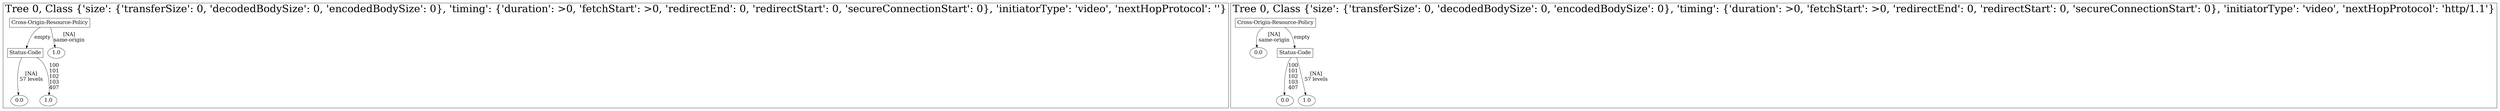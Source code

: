 /*
Generated by:
    http://https://github.com/h2oai/h2o-3/tree/master/h2o-genmodel/src/main/java/hex/genmodel/tools/PrintMojo.java
*/

/*
On a mac:

$ brew install graphviz
$ dot -Tpng file.gv -o file.png
$ open file.png
*/

digraph G {

subgraph cluster_0 {
/* Nodes */

/* Level 0 */
{
"SG_0_Node_0" [shape=box, fontsize=20, label="Cross-Origin-Resource-Policy"]
}

/* Level 1 */
{
"SG_0_Node_1" [shape=box, fontsize=20, label="Status-Code"]
"SG_0_Node_2" [fontsize=20, label="1.0"]
}

/* Level 2 */
{
"SG_0_Node_3" [fontsize=20, label="0.0"]
"SG_0_Node_4" [fontsize=20, label="1.0"]
}

/* Edges */
"SG_0_Node_0" -> "SG_0_Node_1" [fontsize=20, label="empty
"]
"SG_0_Node_0" -> "SG_0_Node_2" [fontsize=20, label="[NA]
same-origin
"]
"SG_0_Node_1" -> "SG_0_Node_3" [fontsize=20, label="[NA]
57 levels
"]
"SG_0_Node_1" -> "SG_0_Node_4" [fontsize=20, label="100
101
102
103
407
"]

fontsize=40
label="Tree 0, Class {'size': {'transferSize': 0, 'decodedBodySize': 0, 'encodedBodySize': 0}, 'timing': {'duration': >0, 'fetchStart': >0, 'redirectEnd': 0, 'redirectStart': 0, 'secureConnectionStart': 0}, 'initiatorType': 'video', 'nextHopProtocol': ''}"
}

subgraph cluster_1 {
/* Nodes */

/* Level 0 */
{
"SG_1_Node_0" [shape=box, fontsize=20, label="Cross-Origin-Resource-Policy"]
}

/* Level 1 */
{
"SG_1_Node_2" [fontsize=20, label="0.0"]
"SG_1_Node_1" [shape=box, fontsize=20, label="Status-Code"]
}

/* Level 2 */
{
"SG_1_Node_3" [fontsize=20, label="0.0"]
"SG_1_Node_4" [fontsize=20, label="1.0"]
}

/* Edges */
"SG_1_Node_0" -> "SG_1_Node_2" [fontsize=20, label="[NA]
same-origin
"]
"SG_1_Node_0" -> "SG_1_Node_1" [fontsize=20, label="empty
"]
"SG_1_Node_1" -> "SG_1_Node_3" [fontsize=20, label="100
101
102
103
407
"]
"SG_1_Node_1" -> "SG_1_Node_4" [fontsize=20, label="[NA]
57 levels
"]

fontsize=40
label="Tree 0, Class {'size': {'transferSize': 0, 'decodedBodySize': 0, 'encodedBodySize': 0}, 'timing': {'duration': >0, 'fetchStart': >0, 'redirectEnd': 0, 'redirectStart': 0, 'secureConnectionStart': 0}, 'initiatorType': 'video', 'nextHopProtocol': 'http/1.1'}"
}

}

